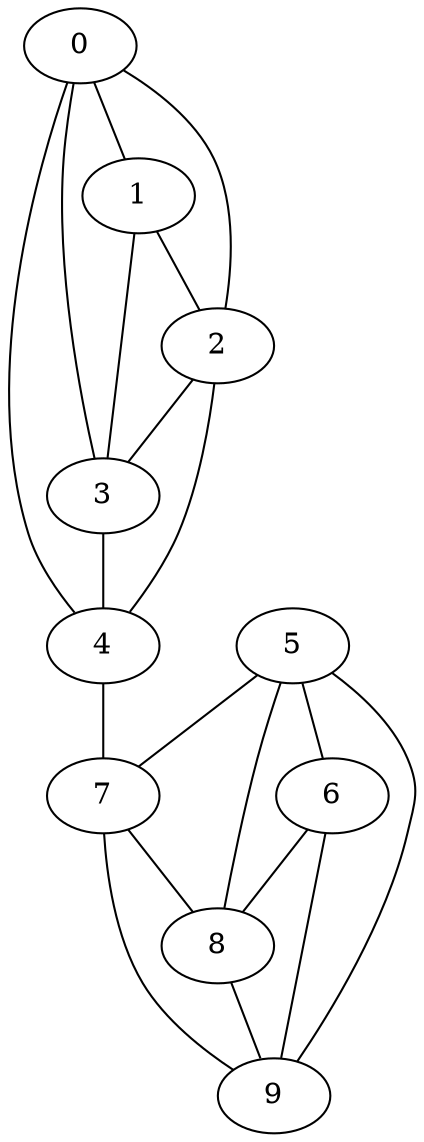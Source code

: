 graph G {
   8 -- 9
   0 -- 1
   0 -- 4
   0 -- 3
   0 -- 2
   1 -- 3
   1 -- 2
   2 -- 4
   2 -- 3
   3 -- 4
   4 -- 7
   5 -- 6
   5 -- 7
   5 -- 9
   5 -- 8
   6 -- 8
   6 -- 9
   7 -- 9
   7 -- 8
}
